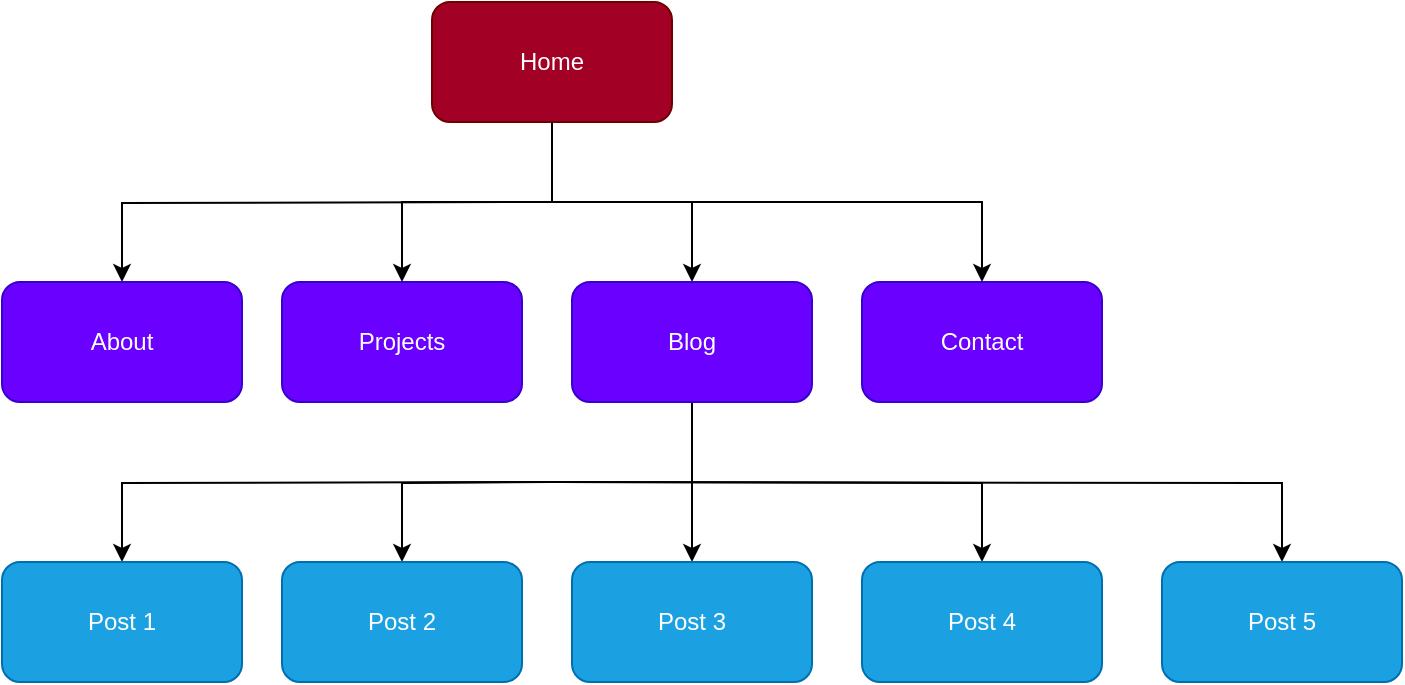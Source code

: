 <mxfile version="13.8.8" type="device"><diagram id="W-eHkTpBgpDEbdTfNIlY" name="Page-1"><mxGraphModel dx="1422" dy="787" grid="1" gridSize="10" guides="1" tooltips="1" connect="1" arrows="1" fold="1" page="1" pageScale="1" pageWidth="850" pageHeight="1100" math="0" shadow="0"><root><mxCell id="0"/><mxCell id="1" parent="0"/><mxCell id="SaGOQoLd7I7DroW3TI0d-3" value="" style="edgeStyle=orthogonalEdgeStyle;rounded=0;orthogonalLoop=1;jettySize=auto;html=1;" parent="1" source="SaGOQoLd7I7DroW3TI0d-1" target="SaGOQoLd7I7DroW3TI0d-2" edge="1"><mxGeometry relative="1" as="geometry"/></mxCell><mxCell id="SaGOQoLd7I7DroW3TI0d-1" value="Home" style="rounded=1;whiteSpace=wrap;html=1;fillColor=#a20025;strokeColor=#6F0000;fontColor=#ffffff;" parent="1" vertex="1"><mxGeometry x="365" y="80" width="120" height="60" as="geometry"/></mxCell><mxCell id="MwU-j9df4tvaSKuaL17i-3" value="" style="edgeStyle=orthogonalEdgeStyle;rounded=0;orthogonalLoop=1;jettySize=auto;html=1;" parent="1" source="SaGOQoLd7I7DroW3TI0d-2" target="MwU-j9df4tvaSKuaL17i-2" edge="1"><mxGeometry relative="1" as="geometry"/></mxCell><mxCell id="SaGOQoLd7I7DroW3TI0d-2" value="Blog" style="rounded=1;whiteSpace=wrap;html=1;fillColor=#6a00ff;strokeColor=#3700CC;fontColor=#ffffff;" parent="1" vertex="1"><mxGeometry x="435" y="220" width="120" height="60" as="geometry"/></mxCell><mxCell id="SaGOQoLd7I7DroW3TI0d-4" value="Contact" style="rounded=1;whiteSpace=wrap;html=1;fillColor=#6a00ff;strokeColor=#3700CC;fontColor=#ffffff;" parent="1" vertex="1"><mxGeometry x="580" y="220" width="120" height="60" as="geometry"/></mxCell><mxCell id="KkhHy0WfhwuqeC0kfKIT-2" value="" style="edgeStyle=orthogonalEdgeStyle;rounded=0;orthogonalLoop=1;jettySize=auto;html=1;" edge="1" parent="1" target="KkhHy0WfhwuqeC0kfKIT-1"><mxGeometry relative="1" as="geometry"><mxPoint x="430" y="180" as="sourcePoint"/></mxGeometry></mxCell><mxCell id="SaGOQoLd7I7DroW3TI0d-5" value="Projects" style="rounded=1;whiteSpace=wrap;html=1;fillColor=#6a00ff;strokeColor=#3700CC;fontColor=#ffffff;" parent="1" vertex="1"><mxGeometry x="290" y="220" width="120" height="60" as="geometry"/></mxCell><mxCell id="SaGOQoLd7I7DroW3TI0d-6" value="" style="edgeStyle=orthogonalEdgeStyle;rounded=0;orthogonalLoop=1;jettySize=auto;html=1;exitX=0.5;exitY=1;exitDx=0;exitDy=0;entryX=0.5;entryY=0;entryDx=0;entryDy=0;" parent="1" source="SaGOQoLd7I7DroW3TI0d-1" target="SaGOQoLd7I7DroW3TI0d-5" edge="1"><mxGeometry relative="1" as="geometry"><mxPoint x="435" y="150" as="sourcePoint"/><mxPoint x="435" y="230" as="targetPoint"/></mxGeometry></mxCell><mxCell id="SaGOQoLd7I7DroW3TI0d-7" value="" style="edgeStyle=orthogonalEdgeStyle;rounded=0;orthogonalLoop=1;jettySize=auto;html=1;exitX=0.5;exitY=1;exitDx=0;exitDy=0;entryX=0.5;entryY=0;entryDx=0;entryDy=0;" parent="1" source="SaGOQoLd7I7DroW3TI0d-1" target="SaGOQoLd7I7DroW3TI0d-4" edge="1"><mxGeometry relative="1" as="geometry"><mxPoint x="445" y="160" as="sourcePoint"/><mxPoint x="445" y="240" as="targetPoint"/></mxGeometry></mxCell><mxCell id="MwU-j9df4tvaSKuaL17i-5" value="" style="edgeStyle=orthogonalEdgeStyle;rounded=0;orthogonalLoop=1;jettySize=auto;html=1;" parent="1" target="MwU-j9df4tvaSKuaL17i-4" edge="1"><mxGeometry relative="1" as="geometry"><mxPoint x="425" y="320" as="sourcePoint"/></mxGeometry></mxCell><mxCell id="MwU-j9df4tvaSKuaL17i-9" value="" style="edgeStyle=orthogonalEdgeStyle;rounded=0;orthogonalLoop=1;jettySize=auto;html=1;" parent="1" target="MwU-j9df4tvaSKuaL17i-8" edge="1"><mxGeometry relative="1" as="geometry"><mxPoint x="430" y="320" as="sourcePoint"/></mxGeometry></mxCell><mxCell id="MwU-j9df4tvaSKuaL17i-2" value="Post 3" style="whiteSpace=wrap;html=1;rounded=1;fillColor=#1ba1e2;strokeColor=#006EAF;fontColor=#ffffff;" parent="1" vertex="1"><mxGeometry x="435" y="360" width="120" height="60" as="geometry"/></mxCell><mxCell id="MwU-j9df4tvaSKuaL17i-7" value="" style="edgeStyle=orthogonalEdgeStyle;rounded=0;orthogonalLoop=1;jettySize=auto;html=1;" parent="1" target="MwU-j9df4tvaSKuaL17i-6" edge="1"><mxGeometry relative="1" as="geometry"><mxPoint x="430" y="320" as="sourcePoint"/></mxGeometry></mxCell><mxCell id="MwU-j9df4tvaSKuaL17i-4" value="Post 2" style="whiteSpace=wrap;html=1;rounded=1;fillColor=#1ba1e2;strokeColor=#006EAF;fontColor=#ffffff;" parent="1" vertex="1"><mxGeometry x="290" y="360" width="120" height="60" as="geometry"/></mxCell><mxCell id="MwU-j9df4tvaSKuaL17i-6" value="Post 1" style="whiteSpace=wrap;html=1;rounded=1;fillColor=#1ba1e2;strokeColor=#006EAF;fontColor=#ffffff;" parent="1" vertex="1"><mxGeometry x="150" y="360" width="120" height="60" as="geometry"/></mxCell><mxCell id="MwU-j9df4tvaSKuaL17i-11" value="" style="edgeStyle=orthogonalEdgeStyle;rounded=0;orthogonalLoop=1;jettySize=auto;html=1;" parent="1" target="MwU-j9df4tvaSKuaL17i-10" edge="1"><mxGeometry relative="1" as="geometry"><mxPoint x="420" y="320" as="sourcePoint"/></mxGeometry></mxCell><mxCell id="MwU-j9df4tvaSKuaL17i-8" value="Post 4" style="whiteSpace=wrap;html=1;rounded=1;fillColor=#1ba1e2;strokeColor=#006EAF;fontColor=#ffffff;" parent="1" vertex="1"><mxGeometry x="580" y="360" width="120" height="60" as="geometry"/></mxCell><mxCell id="MwU-j9df4tvaSKuaL17i-10" value="Post 5" style="whiteSpace=wrap;html=1;rounded=1;fillColor=#1ba1e2;strokeColor=#006EAF;fontColor=#ffffff;" parent="1" vertex="1"><mxGeometry x="730" y="360" width="120" height="60" as="geometry"/></mxCell><mxCell id="KkhHy0WfhwuqeC0kfKIT-1" value="About" style="whiteSpace=wrap;html=1;rounded=1;fontColor=#ffffff;strokeColor=#3700CC;fillColor=#6a00ff;" vertex="1" parent="1"><mxGeometry x="150" y="220" width="120" height="60" as="geometry"/></mxCell></root></mxGraphModel></diagram></mxfile>